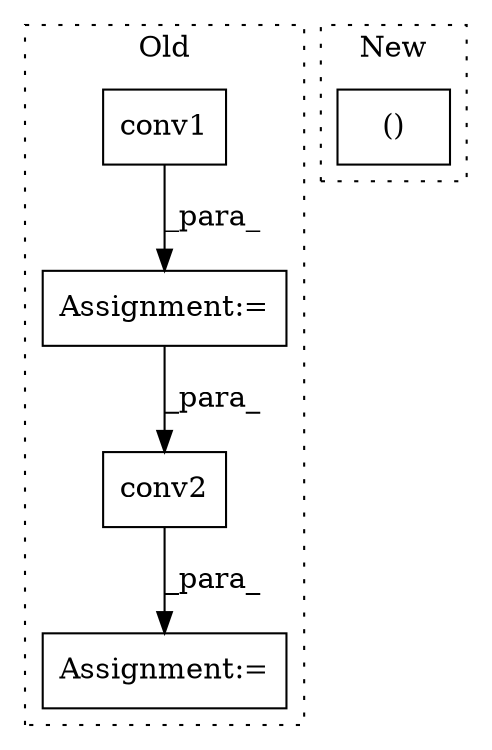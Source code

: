 digraph G {
subgraph cluster0 {
1 [label="conv2" a="32" s="3571,3578" l="6,1" shape="box"];
3 [label="Assignment:=" a="7" s="3586" l="1" shape="box"];
4 [label="Assignment:=" a="7" s="3521" l="1" shape="box"];
5 [label="conv1" a="32" s="3527,3534" l="6,1" shape="box"];
label = "Old";
style="dotted";
}
subgraph cluster1 {
2 [label="()" a="106" s="5101" l="15" shape="box"];
label = "New";
style="dotted";
}
1 -> 3 [label="_para_"];
4 -> 1 [label="_para_"];
5 -> 4 [label="_para_"];
}